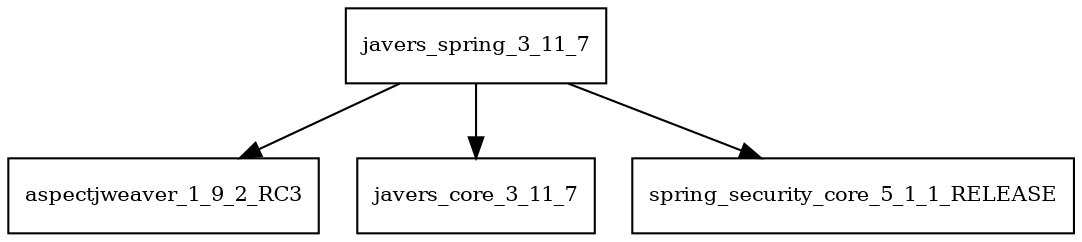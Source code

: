 digraph javers_spring_3_11_7_dependencies {
  node [shape = box, fontsize=10.0];
  javers_spring_3_11_7 -> aspectjweaver_1_9_2_RC3;
  javers_spring_3_11_7 -> javers_core_3_11_7;
  javers_spring_3_11_7 -> spring_security_core_5_1_1_RELEASE;
}
